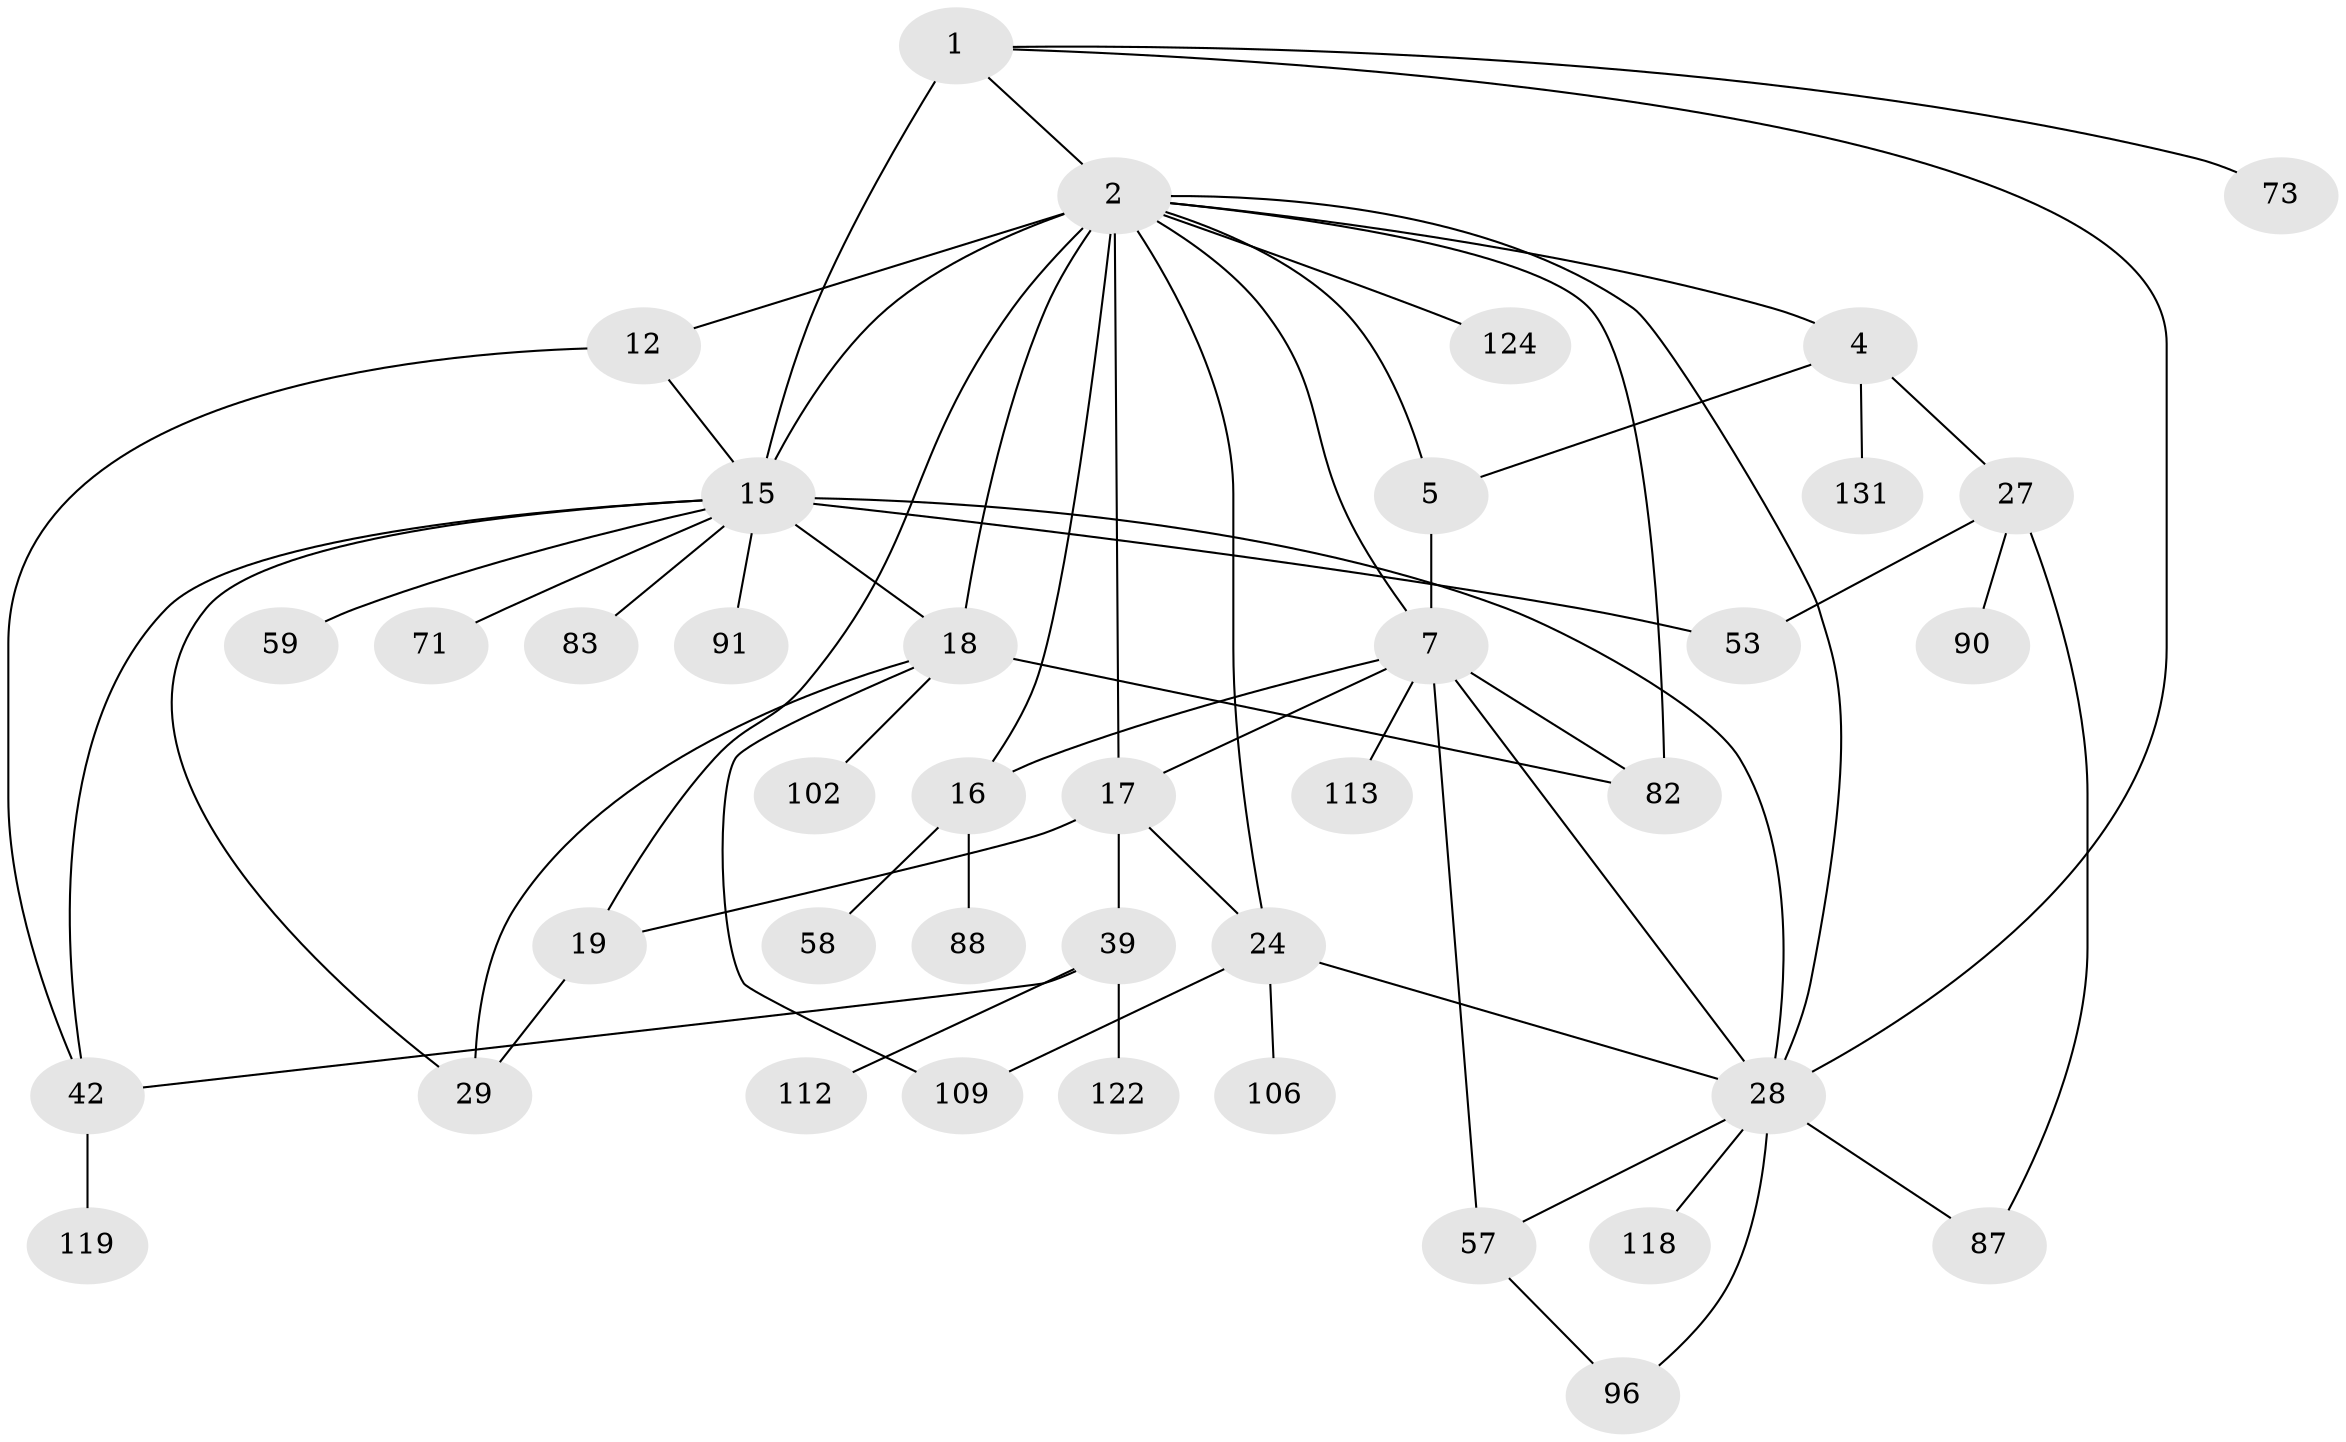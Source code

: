 // original degree distribution, {7: 0.014705882352941176, 8: 0.007352941176470588, 4: 0.0661764705882353, 3: 0.23529411764705882, 2: 0.3161764705882353, 5: 0.0661764705882353, 6: 0.022058823529411766, 1: 0.27205882352941174}
// Generated by graph-tools (version 1.1) at 2025/16/03/04/25 18:16:54]
// undirected, 40 vertices, 63 edges
graph export_dot {
graph [start="1"]
  node [color=gray90,style=filled];
  1 [super="+14+11+26+6"];
  2 [super="+32+3+9+75+8"];
  4;
  5 [super="+66"];
  7 [super="+67+37+10"];
  12 [super="+47+107"];
  15 [super="+31+25"];
  16 [super="+45+44"];
  17 [super="+22+95+38"];
  18 [super="+69+20"];
  19 [super="+21+43"];
  24 [super="+60+111+114+136+61"];
  27 [super="+34+35"];
  28 [super="+84+40+54"];
  29 [super="+30"];
  39 [super="+133+86+63"];
  42 [super="+62+72"];
  53;
  57 [super="+93"];
  58 [super="+76"];
  59 [super="+100+128"];
  71 [super="+80+85"];
  73 [super="+120"];
  82 [super="+98"];
  83 [super="+116"];
  87;
  88 [super="+126"];
  90;
  91;
  96 [super="+129+105"];
  102;
  106;
  109;
  112;
  113;
  118 [super="+123"];
  119;
  122;
  124;
  131;
  1 -- 2;
  1 -- 15 [weight=3];
  1 -- 73;
  1 -- 28;
  2 -- 4;
  2 -- 124;
  2 -- 18;
  2 -- 5;
  2 -- 7;
  2 -- 24;
  2 -- 16;
  2 -- 15 [weight=3];
  2 -- 28;
  2 -- 12;
  2 -- 19;
  2 -- 17;
  2 -- 82;
  4 -- 27;
  4 -- 131;
  4 -- 5;
  5 -- 7;
  7 -- 113;
  7 -- 16;
  7 -- 82;
  7 -- 57 [weight=2];
  7 -- 28;
  7 -- 17;
  12 -- 42;
  12 -- 15 [weight=3];
  15 -- 28;
  15 -- 42;
  15 -- 91;
  15 -- 71;
  15 -- 83;
  15 -- 29;
  15 -- 18 [weight=2];
  15 -- 53;
  15 -- 59;
  16 -- 88;
  16 -- 58;
  17 -- 19 [weight=2];
  17 -- 39;
  17 -- 24;
  18 -- 109;
  18 -- 82;
  18 -- 102;
  18 -- 29;
  19 -- 29;
  24 -- 106;
  24 -- 109;
  24 -- 28;
  27 -- 90;
  27 -- 53;
  27 -- 87;
  28 -- 96;
  28 -- 118;
  28 -- 87;
  28 -- 57;
  39 -- 122;
  39 -- 112;
  39 -- 42;
  42 -- 119;
  57 -- 96;
}
